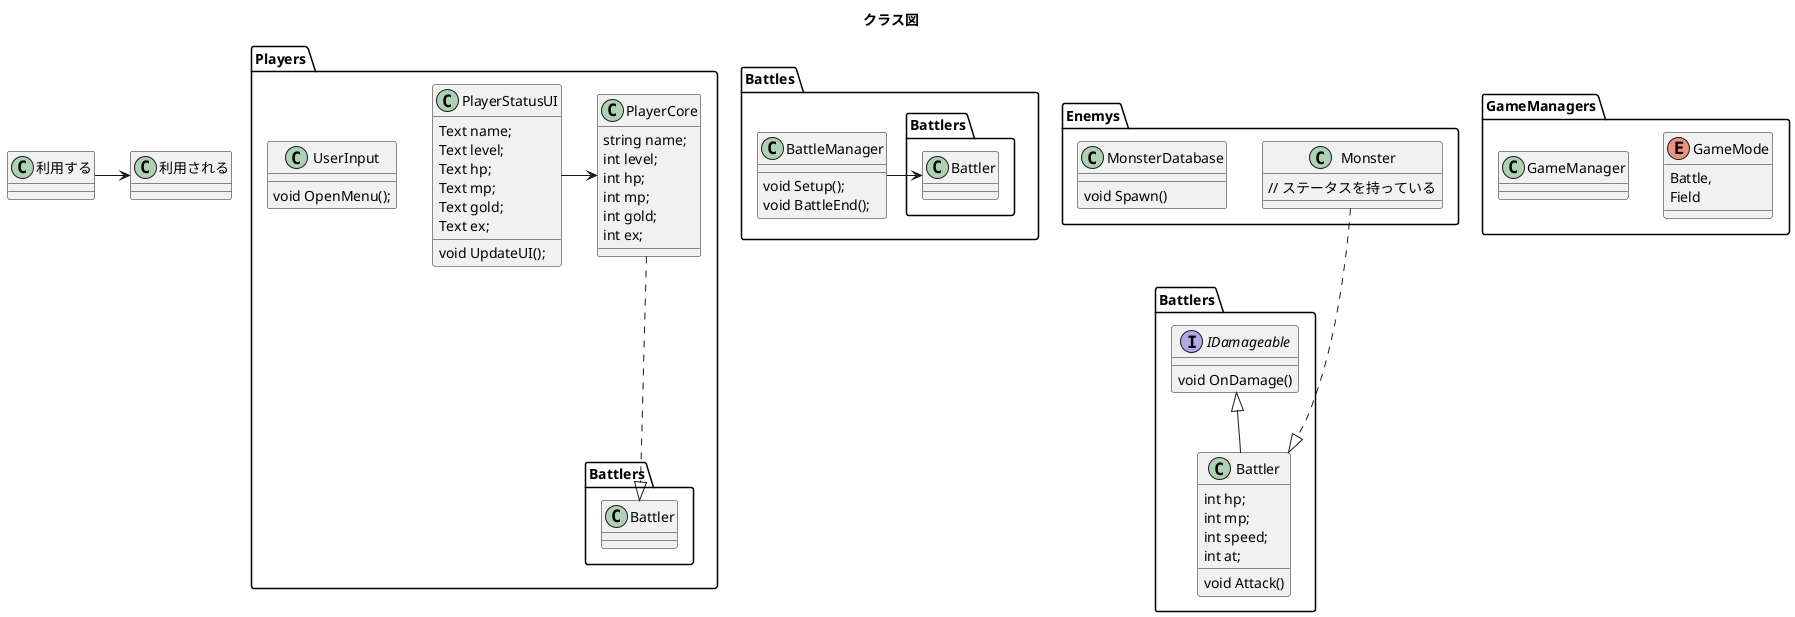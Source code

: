 @startuml
title クラス図

利用する -> 利用される


namespace Players{
    class PlayerStatusUI
    {    
        Text name;
        Text level;
        Text hp;
        Text mp;
        Text gold;
        Text ex;
        void UpdateUI();
    }

    class PlayerCore
    {
        string name;
        int level;
        int hp;
        int mp;
        int gold;
        int ex;
    }

    PlayerStatusUI -> Players.PlayerCore
    Players.PlayerCore ...|> Battlers.Battler

    class UserInput
    {
        void OpenMenu();
    }
}


namespace Battles {

    class BattleManager
    {
        void Setup();
        void BattleEnd();
    }
    BattleManager ->Battlers.Battler
}
namespace Battlers {

    class Battler
    {
        int hp;
        int mp;
        int speed;
        int at;
        
        void Attack()
    }
    interface IDamageable
    {
        void OnDamage()
    }

    IDamageable <|-- Battler
}


namespace GameManagers{

    enum GameMode
    {
        Battle,
        Field
    }

    class GameManager
    {
    }
}

namespace Enemys{

    Monster ...|> Battlers.Battler

    class Monster
    {
        // ステータスを持っている
    }

    class MonsterDatabase
    {
        void Spawn()
    }
}
@enduml